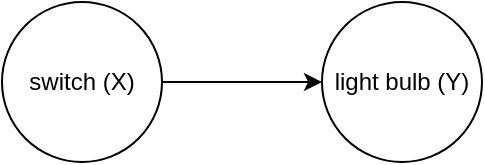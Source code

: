 <mxfile version="13.7.9" type="device" pages="5"><diagram id="8m6qCemLtvN3AnTVZ3ZI" name="dag_simple_environment"><mxGraphModel dx="1086" dy="816" grid="1" gridSize="10" guides="1" tooltips="1" connect="1" arrows="1" fold="1" page="1" pageScale="1" pageWidth="827" pageHeight="1169" math="0" shadow="0"><root><mxCell id="26gmblmjFdzgRJtrskah-0"/><mxCell id="26gmblmjFdzgRJtrskah-1" parent="26gmblmjFdzgRJtrskah-0"/><mxCell id="ZCdrdhHyzTTB3S7PMgdq-4" style="edgeStyle=orthogonalEdgeStyle;rounded=0;orthogonalLoop=1;jettySize=auto;html=1;entryX=0;entryY=0.5;entryDx=0;entryDy=0;" edge="1" parent="26gmblmjFdzgRJtrskah-1" source="ZCdrdhHyzTTB3S7PMgdq-0" target="ZCdrdhHyzTTB3S7PMgdq-1"><mxGeometry relative="1" as="geometry"/></mxCell><mxCell id="ZCdrdhHyzTTB3S7PMgdq-0" value="switch (X)" style="ellipse;whiteSpace=wrap;html=1;aspect=fixed;" vertex="1" parent="26gmblmjFdzgRJtrskah-1"><mxGeometry x="160" y="150" width="80" height="80" as="geometry"/></mxCell><mxCell id="ZCdrdhHyzTTB3S7PMgdq-1" value="light bulb (Y)" style="ellipse;whiteSpace=wrap;html=1;aspect=fixed;" vertex="1" parent="26gmblmjFdzgRJtrskah-1"><mxGeometry x="320" y="150" width="80" height="80" as="geometry"/></mxCell></root></mxGraphModel></diagram><diagram id="sMi3_Q6Mt5Qre7PqRhB5" name="simple_electric_1"><mxGraphModel dx="749" dy="563" grid="1" gridSize="10" guides="1" tooltips="1" connect="1" arrows="1" fold="1" page="1" pageScale="1" pageWidth="827" pageHeight="1169" math="0" shadow="0"><root><mxCell id="TnIpzENCBw745-ON4sYJ-0"/><mxCell id="TnIpzENCBw745-ON4sYJ-1" parent="TnIpzENCBw745-ON4sYJ-0"/><mxCell id="TnIpzENCBw745-ON4sYJ-2" value="" style="verticalLabelPosition=bottom;shadow=0;dashed=0;align=center;fillColor=#000000;html=1;verticalAlign=top;strokeWidth=1;shape=mxgraph.electrical.miscellaneous.monocell_battery;direction=south;" vertex="1" parent="TnIpzENCBw745-ON4sYJ-1"><mxGeometry x="169" y="260" width="60" height="100" as="geometry"/></mxCell><mxCell id="TnIpzENCBw745-ON4sYJ-3" value="" style="pointerEvents=1;verticalLabelPosition=bottom;shadow=0;dashed=0;align=center;html=1;verticalAlign=top;shape=mxgraph.electrical.miscellaneous.light_bulb;direction=south;" vertex="1" parent="TnIpzENCBw745-ON4sYJ-1"><mxGeometry x="455" y="280" width="50" height="60" as="geometry"/></mxCell><mxCell id="TnIpzENCBw745-ON4sYJ-4" value="" style="pointerEvents=1;verticalLabelPosition=bottom;shadow=0;dashed=0;align=center;html=1;verticalAlign=top;shape=mxgraph.electrical.electro-mechanical.simple_switch;" vertex="1" parent="TnIpzENCBw745-ON4sYJ-1"><mxGeometry x="300" y="184" width="75" height="19" as="geometry"/></mxCell><mxCell id="TnIpzENCBw745-ON4sYJ-6" value="" style="endArrow=none;html=1;strokeWidth=1;" edge="1" parent="TnIpzENCBw745-ON4sYJ-1"><mxGeometry width="100" relative="1" as="geometry"><mxPoint x="199" y="200" as="sourcePoint"/><mxPoint x="300" y="200" as="targetPoint"/></mxGeometry></mxCell><mxCell id="TnIpzENCBw745-ON4sYJ-8" value="" style="endArrow=none;html=1;strokeWidth=1;" edge="1" parent="TnIpzENCBw745-ON4sYJ-1"><mxGeometry width="100" relative="1" as="geometry"><mxPoint x="199" y="200" as="sourcePoint"/><mxPoint x="199" y="270" as="targetPoint"/></mxGeometry></mxCell><mxCell id="TnIpzENCBw745-ON4sYJ-9" value="" style="endArrow=none;html=1;strokeWidth=1;" edge="1" parent="TnIpzENCBw745-ON4sYJ-1"><mxGeometry width="100" relative="1" as="geometry"><mxPoint x="375" y="200" as="sourcePoint"/><mxPoint x="480" y="200" as="targetPoint"/></mxGeometry></mxCell><mxCell id="TnIpzENCBw745-ON4sYJ-10" value="" style="endArrow=none;html=1;strokeWidth=1;entryX=0;entryY=0.5;entryDx=0;entryDy=0;entryPerimeter=0;" edge="1" parent="TnIpzENCBw745-ON4sYJ-1" target="TnIpzENCBw745-ON4sYJ-3"><mxGeometry width="100" relative="1" as="geometry"><mxPoint x="480" y="200" as="sourcePoint"/><mxPoint x="480" y="270" as="targetPoint"/></mxGeometry></mxCell><mxCell id="TnIpzENCBw745-ON4sYJ-11" value="" style="endArrow=none;html=1;strokeWidth=1;entryX=0;entryY=0.5;entryDx=0;entryDy=0;entryPerimeter=0;" edge="1" parent="TnIpzENCBw745-ON4sYJ-1"><mxGeometry width="100" relative="1" as="geometry"><mxPoint x="480" y="340" as="sourcePoint"/><mxPoint x="480" y="430" as="targetPoint"/></mxGeometry></mxCell><mxCell id="TnIpzENCBw745-ON4sYJ-12" value="" style="endArrow=none;html=1;strokeWidth=1;" edge="1" parent="TnIpzENCBw745-ON4sYJ-1"><mxGeometry width="100" relative="1" as="geometry"><mxPoint x="199" y="430" as="sourcePoint"/><mxPoint x="480" y="430" as="targetPoint"/></mxGeometry></mxCell><mxCell id="TnIpzENCBw745-ON4sYJ-13" value="" style="endArrow=none;html=1;strokeWidth=1;" edge="1" parent="TnIpzENCBw745-ON4sYJ-1"><mxGeometry width="100" relative="1" as="geometry"><mxPoint x="199" y="360" as="sourcePoint"/><mxPoint x="199" y="430" as="targetPoint"/></mxGeometry></mxCell><mxCell id="TnIpzENCBw745-ON4sYJ-15" value="switch X" style="text;html=1;strokeColor=none;fillColor=none;align=center;verticalAlign=middle;whiteSpace=wrap;rounded=0;" vertex="1" parent="TnIpzENCBw745-ON4sYJ-1"><mxGeometry x="310" y="150" width="60" height="20" as="geometry"/></mxCell><mxCell id="TnIpzENCBw745-ON4sYJ-16" value="light bulb Y" style="text;html=1;strokeColor=none;fillColor=none;align=center;verticalAlign=middle;whiteSpace=wrap;rounded=0;" vertex="1" parent="TnIpzENCBw745-ON4sYJ-1"><mxGeometry x="520" y="300" width="70" height="20" as="geometry"/></mxCell></root></mxGraphModel></diagram><diagram name="dag_simple_electric_2" id="JEaFqBnLlj9PDv9nSL1u"><mxGraphModel dx="1086" dy="816" grid="1" gridSize="10" guides="1" tooltips="1" connect="1" arrows="1" fold="1" page="1" pageScale="1" pageWidth="827" pageHeight="1169" math="0" shadow="0"><root><mxCell id="y_SvR2l9VjVoAdPgIrHq-0"/><mxCell id="y_SvR2l9VjVoAdPgIrHq-1" parent="y_SvR2l9VjVoAdPgIrHq-0"/><mxCell id="y_SvR2l9VjVoAdPgIrHq-2" style="edgeStyle=orthogonalEdgeStyle;rounded=0;orthogonalLoop=1;jettySize=auto;html=1;entryX=0;entryY=0.5;entryDx=0;entryDy=0;" edge="1" parent="y_SvR2l9VjVoAdPgIrHq-1" source="y_SvR2l9VjVoAdPgIrHq-3" target="y_SvR2l9VjVoAdPgIrHq-4"><mxGeometry relative="1" as="geometry"/></mxCell><mxCell id="y_SvR2l9VjVoAdPgIrHq-3" value="switch (X&lt;sub&gt;1&lt;/sub&gt;)" style="ellipse;whiteSpace=wrap;html=1;aspect=fixed;" vertex="1" parent="y_SvR2l9VjVoAdPgIrHq-1"><mxGeometry x="160" y="160" width="80" height="80" as="geometry"/></mxCell><mxCell id="y_SvR2l9VjVoAdPgIrHq-4" value="light bulb (Y)" style="ellipse;whiteSpace=wrap;html=1;aspect=fixed;" vertex="1" parent="y_SvR2l9VjVoAdPgIrHq-1"><mxGeometry x="320" y="220" width="80" height="80" as="geometry"/></mxCell><mxCell id="y_SvR2l9VjVoAdPgIrHq-6" style="edgeStyle=orthogonalEdgeStyle;rounded=0;orthogonalLoop=1;jettySize=auto;html=1;" edge="1" parent="y_SvR2l9VjVoAdPgIrHq-1" source="y_SvR2l9VjVoAdPgIrHq-5" target="y_SvR2l9VjVoAdPgIrHq-4"><mxGeometry relative="1" as="geometry"/></mxCell><mxCell id="y_SvR2l9VjVoAdPgIrHq-5" value="switch (X&lt;sub&gt;2&lt;/sub&gt;)" style="ellipse;whiteSpace=wrap;html=1;aspect=fixed;" vertex="1" parent="y_SvR2l9VjVoAdPgIrHq-1"><mxGeometry x="160" y="280" width="80" height="80" as="geometry"/></mxCell></root></mxGraphModel></diagram><diagram name="simple_electric_2" id="7ix_hpqJsA41LIOr_6JB"><mxGraphModel dx="621" dy="466" grid="1" gridSize="10" guides="1" tooltips="1" connect="1" arrows="1" fold="1" page="1" pageScale="1" pageWidth="827" pageHeight="1169" math="0" shadow="0"><root><mxCell id="exPXU8Jl72Iwy0tA1iQ6-0"/><mxCell id="exPXU8Jl72Iwy0tA1iQ6-1" parent="exPXU8Jl72Iwy0tA1iQ6-0"/><mxCell id="exPXU8Jl72Iwy0tA1iQ6-2" value="" style="verticalLabelPosition=bottom;shadow=0;dashed=0;align=center;fillColor=#000000;html=1;verticalAlign=top;strokeWidth=1;shape=mxgraph.electrical.miscellaneous.monocell_battery;direction=south;" vertex="1" parent="exPXU8Jl72Iwy0tA1iQ6-1"><mxGeometry x="169" y="260" width="60" height="100" as="geometry"/></mxCell><mxCell id="exPXU8Jl72Iwy0tA1iQ6-3" value="" style="pointerEvents=1;verticalLabelPosition=bottom;shadow=0;dashed=0;align=center;html=1;verticalAlign=top;shape=mxgraph.electrical.miscellaneous.light_bulb;direction=south;" vertex="1" parent="exPXU8Jl72Iwy0tA1iQ6-1"><mxGeometry x="455" y="280" width="50" height="60" as="geometry"/></mxCell><mxCell id="exPXU8Jl72Iwy0tA1iQ6-6" value="" style="endArrow=none;html=1;strokeWidth=1;" edge="1" parent="exPXU8Jl72Iwy0tA1iQ6-1"><mxGeometry width="100" relative="1" as="geometry"><mxPoint x="199" y="200" as="sourcePoint"/><mxPoint x="199" y="270" as="targetPoint"/></mxGeometry></mxCell><mxCell id="exPXU8Jl72Iwy0tA1iQ6-7" value="" style="endArrow=none;html=1;strokeWidth=1;exitX=1;exitY=0.84;exitDx=0;exitDy=0;exitPerimeter=0;" edge="1" parent="exPXU8Jl72Iwy0tA1iQ6-1" source="exPXU8Jl72Iwy0tA1iQ6-15"><mxGeometry width="100" relative="1" as="geometry"><mxPoint x="375" y="200" as="sourcePoint"/><mxPoint x="480" y="200" as="targetPoint"/></mxGeometry></mxCell><mxCell id="exPXU8Jl72Iwy0tA1iQ6-8" value="" style="endArrow=none;html=1;strokeWidth=1;entryX=0;entryY=0.5;entryDx=0;entryDy=0;entryPerimeter=0;" edge="1" parent="exPXU8Jl72Iwy0tA1iQ6-1" target="exPXU8Jl72Iwy0tA1iQ6-3"><mxGeometry width="100" relative="1" as="geometry"><mxPoint x="480" y="200" as="sourcePoint"/><mxPoint x="480" y="270" as="targetPoint"/></mxGeometry></mxCell><mxCell id="exPXU8Jl72Iwy0tA1iQ6-9" value="" style="endArrow=none;html=1;strokeWidth=1;entryX=0;entryY=0.5;entryDx=0;entryDy=0;entryPerimeter=0;" edge="1" parent="exPXU8Jl72Iwy0tA1iQ6-1"><mxGeometry width="100" relative="1" as="geometry"><mxPoint x="480" y="340" as="sourcePoint"/><mxPoint x="480" y="430" as="targetPoint"/></mxGeometry></mxCell><mxCell id="exPXU8Jl72Iwy0tA1iQ6-10" value="" style="endArrow=none;html=1;strokeWidth=1;" edge="1" parent="exPXU8Jl72Iwy0tA1iQ6-1"><mxGeometry width="100" relative="1" as="geometry"><mxPoint x="199" y="430" as="sourcePoint"/><mxPoint x="480" y="430" as="targetPoint"/></mxGeometry></mxCell><mxCell id="exPXU8Jl72Iwy0tA1iQ6-11" value="" style="endArrow=none;html=1;strokeWidth=1;" edge="1" parent="exPXU8Jl72Iwy0tA1iQ6-1"><mxGeometry width="100" relative="1" as="geometry"><mxPoint x="199" y="360" as="sourcePoint"/><mxPoint x="199" y="430" as="targetPoint"/></mxGeometry></mxCell><mxCell id="exPXU8Jl72Iwy0tA1iQ6-12" value="switch X&lt;sub&gt;1&lt;/sub&gt;" style="text;html=1;strokeColor=none;fillColor=none;align=center;verticalAlign=middle;whiteSpace=wrap;rounded=0;" vertex="1" parent="exPXU8Jl72Iwy0tA1iQ6-1"><mxGeometry x="247.5" y="150" width="60" height="20" as="geometry"/></mxCell><mxCell id="exPXU8Jl72Iwy0tA1iQ6-13" value="light bulb Y" style="text;html=1;strokeColor=none;fillColor=none;align=center;verticalAlign=middle;whiteSpace=wrap;rounded=0;" vertex="1" parent="exPXU8Jl72Iwy0tA1iQ6-1"><mxGeometry x="520" y="300" width="70" height="20" as="geometry"/></mxCell><mxCell id="exPXU8Jl72Iwy0tA1iQ6-4" value="" style="pointerEvents=1;verticalLabelPosition=bottom;shadow=0;dashed=0;align=center;html=1;verticalAlign=top;shape=mxgraph.electrical.electro-mechanical.simple_switch;" vertex="1" parent="exPXU8Jl72Iwy0tA1iQ6-1"><mxGeometry x="240" y="184" width="75" height="19" as="geometry"/></mxCell><mxCell id="exPXU8Jl72Iwy0tA1iQ6-14" value="" style="endArrow=none;html=1;strokeWidth=1;entryX=0;entryY=0.84;entryDx=0;entryDy=0;entryPerimeter=0;" edge="1" parent="exPXU8Jl72Iwy0tA1iQ6-1" target="exPXU8Jl72Iwy0tA1iQ6-4"><mxGeometry width="100" relative="1" as="geometry"><mxPoint x="199" y="200" as="sourcePoint"/><mxPoint x="300" y="200" as="targetPoint"/></mxGeometry></mxCell><mxCell id="exPXU8Jl72Iwy0tA1iQ6-15" value="" style="pointerEvents=1;verticalLabelPosition=bottom;shadow=0;dashed=0;align=center;html=1;verticalAlign=top;shape=mxgraph.electrical.electro-mechanical.simple_switch;" vertex="1" parent="exPXU8Jl72Iwy0tA1iQ6-1"><mxGeometry x="376" y="184" width="75" height="19" as="geometry"/></mxCell><mxCell id="exPXU8Jl72Iwy0tA1iQ6-17" value="" style="endArrow=none;html=1;strokeWidth=1;exitX=1;exitY=0.84;exitDx=0;exitDy=0;exitPerimeter=0;" edge="1" parent="exPXU8Jl72Iwy0tA1iQ6-1"><mxGeometry width="100" relative="1" as="geometry"><mxPoint x="315" y="200" as="sourcePoint"/><mxPoint x="376" y="200" as="targetPoint"/></mxGeometry></mxCell><mxCell id="exPXU8Jl72Iwy0tA1iQ6-18" value="switch X&lt;span style=&quot;font-size: 10px&quot;&gt;&lt;sub&gt;2&lt;/sub&gt;&lt;/span&gt;" style="text;html=1;strokeColor=none;fillColor=none;align=center;verticalAlign=middle;whiteSpace=wrap;rounded=0;" vertex="1" parent="exPXU8Jl72Iwy0tA1iQ6-1"><mxGeometry x="391" y="150" width="60" height="20" as="geometry"/></mxCell></root></mxGraphModel></diagram><diagram name="hidden_electric_2" id="_v-ZTeJsi2dI0w2HLN8M"><mxGraphModel dx="749" dy="563" grid="1" gridSize="10" guides="1" tooltips="1" connect="1" arrows="1" fold="1" page="1" pageScale="1" pageWidth="827" pageHeight="1169" math="0" shadow="0"><root><mxCell id="IS-5wSRxb25lqj4Sr9Vy-0"/><mxCell id="IS-5wSRxb25lqj4Sr9Vy-1" parent="IS-5wSRxb25lqj4Sr9Vy-0"/><mxCell id="IS-5wSRxb25lqj4Sr9Vy-17" value="" style="shape=cube;whiteSpace=wrap;html=1;boundedLbl=1;backgroundOutline=1;darkOpacity=0.05;darkOpacity2=0.1;rotation=0;" vertex="1" parent="IS-5wSRxb25lqj4Sr9Vy-1"><mxGeometry x="218" y="154" width="120" height="80" as="geometry"/></mxCell><mxCell id="IS-5wSRxb25lqj4Sr9Vy-2" value="" style="verticalLabelPosition=bottom;shadow=0;dashed=0;align=center;fillColor=#000000;html=1;verticalAlign=top;strokeWidth=1;shape=mxgraph.electrical.miscellaneous.monocell_battery;direction=south;" vertex="1" parent="IS-5wSRxb25lqj4Sr9Vy-1"><mxGeometry x="169" y="260" width="60" height="100" as="geometry"/></mxCell><mxCell id="IS-5wSRxb25lqj4Sr9Vy-3" value="" style="pointerEvents=1;verticalLabelPosition=bottom;shadow=0;dashed=0;align=center;html=1;verticalAlign=top;shape=mxgraph.electrical.miscellaneous.light_bulb;direction=south;" vertex="1" parent="IS-5wSRxb25lqj4Sr9Vy-1"><mxGeometry x="455" y="280" width="50" height="60" as="geometry"/></mxCell><mxCell id="IS-5wSRxb25lqj4Sr9Vy-4" value="" style="endArrow=none;html=1;strokeWidth=1;" edge="1" parent="IS-5wSRxb25lqj4Sr9Vy-1"><mxGeometry width="100" relative="1" as="geometry"><mxPoint x="199" y="200" as="sourcePoint"/><mxPoint x="199" y="270" as="targetPoint"/></mxGeometry></mxCell><mxCell id="IS-5wSRxb25lqj4Sr9Vy-5" value="" style="endArrow=none;html=1;strokeWidth=1;exitX=1;exitY=0.84;exitDx=0;exitDy=0;exitPerimeter=0;" edge="1" parent="IS-5wSRxb25lqj4Sr9Vy-1" source="IS-5wSRxb25lqj4Sr9Vy-14"><mxGeometry width="100" relative="1" as="geometry"><mxPoint x="375" y="200" as="sourcePoint"/><mxPoint x="480" y="200" as="targetPoint"/></mxGeometry></mxCell><mxCell id="IS-5wSRxb25lqj4Sr9Vy-6" value="" style="endArrow=none;html=1;strokeWidth=1;entryX=0;entryY=0.5;entryDx=0;entryDy=0;entryPerimeter=0;" edge="1" parent="IS-5wSRxb25lqj4Sr9Vy-1" target="IS-5wSRxb25lqj4Sr9Vy-3"><mxGeometry width="100" relative="1" as="geometry"><mxPoint x="480" y="200" as="sourcePoint"/><mxPoint x="480" y="270" as="targetPoint"/></mxGeometry></mxCell><mxCell id="IS-5wSRxb25lqj4Sr9Vy-7" value="" style="endArrow=none;html=1;strokeWidth=1;entryX=0;entryY=0.5;entryDx=0;entryDy=0;entryPerimeter=0;" edge="1" parent="IS-5wSRxb25lqj4Sr9Vy-1"><mxGeometry width="100" relative="1" as="geometry"><mxPoint x="480" y="340" as="sourcePoint"/><mxPoint x="480" y="430" as="targetPoint"/></mxGeometry></mxCell><mxCell id="IS-5wSRxb25lqj4Sr9Vy-8" value="" style="endArrow=none;html=1;strokeWidth=1;" edge="1" parent="IS-5wSRxb25lqj4Sr9Vy-1"><mxGeometry width="100" relative="1" as="geometry"><mxPoint x="199" y="430" as="sourcePoint"/><mxPoint x="480" y="430" as="targetPoint"/></mxGeometry></mxCell><mxCell id="IS-5wSRxb25lqj4Sr9Vy-9" value="" style="endArrow=none;html=1;strokeWidth=1;" edge="1" parent="IS-5wSRxb25lqj4Sr9Vy-1"><mxGeometry width="100" relative="1" as="geometry"><mxPoint x="199" y="360" as="sourcePoint"/><mxPoint x="199" y="430" as="targetPoint"/></mxGeometry></mxCell><mxCell id="IS-5wSRxb25lqj4Sr9Vy-10" value="switch X&lt;sub&gt;1&lt;/sub&gt;" style="text;html=1;strokeColor=none;fillColor=none;align=center;verticalAlign=middle;whiteSpace=wrap;rounded=0;" vertex="1" parent="IS-5wSRxb25lqj4Sr9Vy-1"><mxGeometry x="248" y="190" width="60" height="20" as="geometry"/></mxCell><mxCell id="IS-5wSRxb25lqj4Sr9Vy-11" value="light bulb Y" style="text;html=1;strokeColor=none;fillColor=none;align=center;verticalAlign=middle;whiteSpace=wrap;rounded=0;" vertex="1" parent="IS-5wSRxb25lqj4Sr9Vy-1"><mxGeometry x="520" y="300" width="70" height="20" as="geometry"/></mxCell><mxCell id="IS-5wSRxb25lqj4Sr9Vy-13" value="" style="endArrow=none;html=1;strokeWidth=1;" edge="1" parent="IS-5wSRxb25lqj4Sr9Vy-1"><mxGeometry width="100" relative="1" as="geometry"><mxPoint x="199" y="200" as="sourcePoint"/><mxPoint x="230" y="200" as="targetPoint"/></mxGeometry></mxCell><mxCell id="IS-5wSRxb25lqj4Sr9Vy-14" value="" style="pointerEvents=1;verticalLabelPosition=bottom;shadow=0;dashed=0;align=center;html=1;verticalAlign=top;shape=mxgraph.electrical.electro-mechanical.simple_switch;" vertex="1" parent="IS-5wSRxb25lqj4Sr9Vy-1"><mxGeometry x="376" y="184" width="75" height="19" as="geometry"/></mxCell><mxCell id="IS-5wSRxb25lqj4Sr9Vy-15" value="" style="endArrow=none;html=1;strokeWidth=1;" edge="1" parent="IS-5wSRxb25lqj4Sr9Vy-1"><mxGeometry width="100" relative="1" as="geometry"><mxPoint x="340" y="200" as="sourcePoint"/><mxPoint x="376" y="200" as="targetPoint"/></mxGeometry></mxCell><mxCell id="IS-5wSRxb25lqj4Sr9Vy-16" value="switch X&lt;span style=&quot;font-size: 10px&quot;&gt;&lt;sub&gt;2&lt;/sub&gt;&lt;/span&gt;" style="text;html=1;strokeColor=none;fillColor=none;align=center;verticalAlign=middle;whiteSpace=wrap;rounded=0;" vertex="1" parent="IS-5wSRxb25lqj4Sr9Vy-1"><mxGeometry x="391" y="150" width="60" height="20" as="geometry"/></mxCell></root></mxGraphModel></diagram></mxfile>